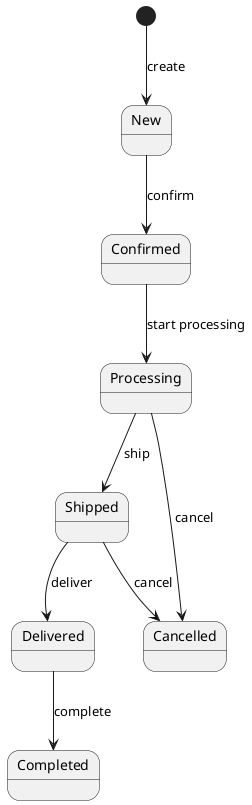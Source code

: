 @startuml Status model 

[*] --> New : create
New --> Confirmed : confirm
Confirmed --> Processing : start processing
Processing --> Shipped : ship
Shipped --> Delivered : deliver
Delivered --> Completed : complete
Processing --> Cancelled : cancel
Shipped --> Cancelled : cancel

@enduml

